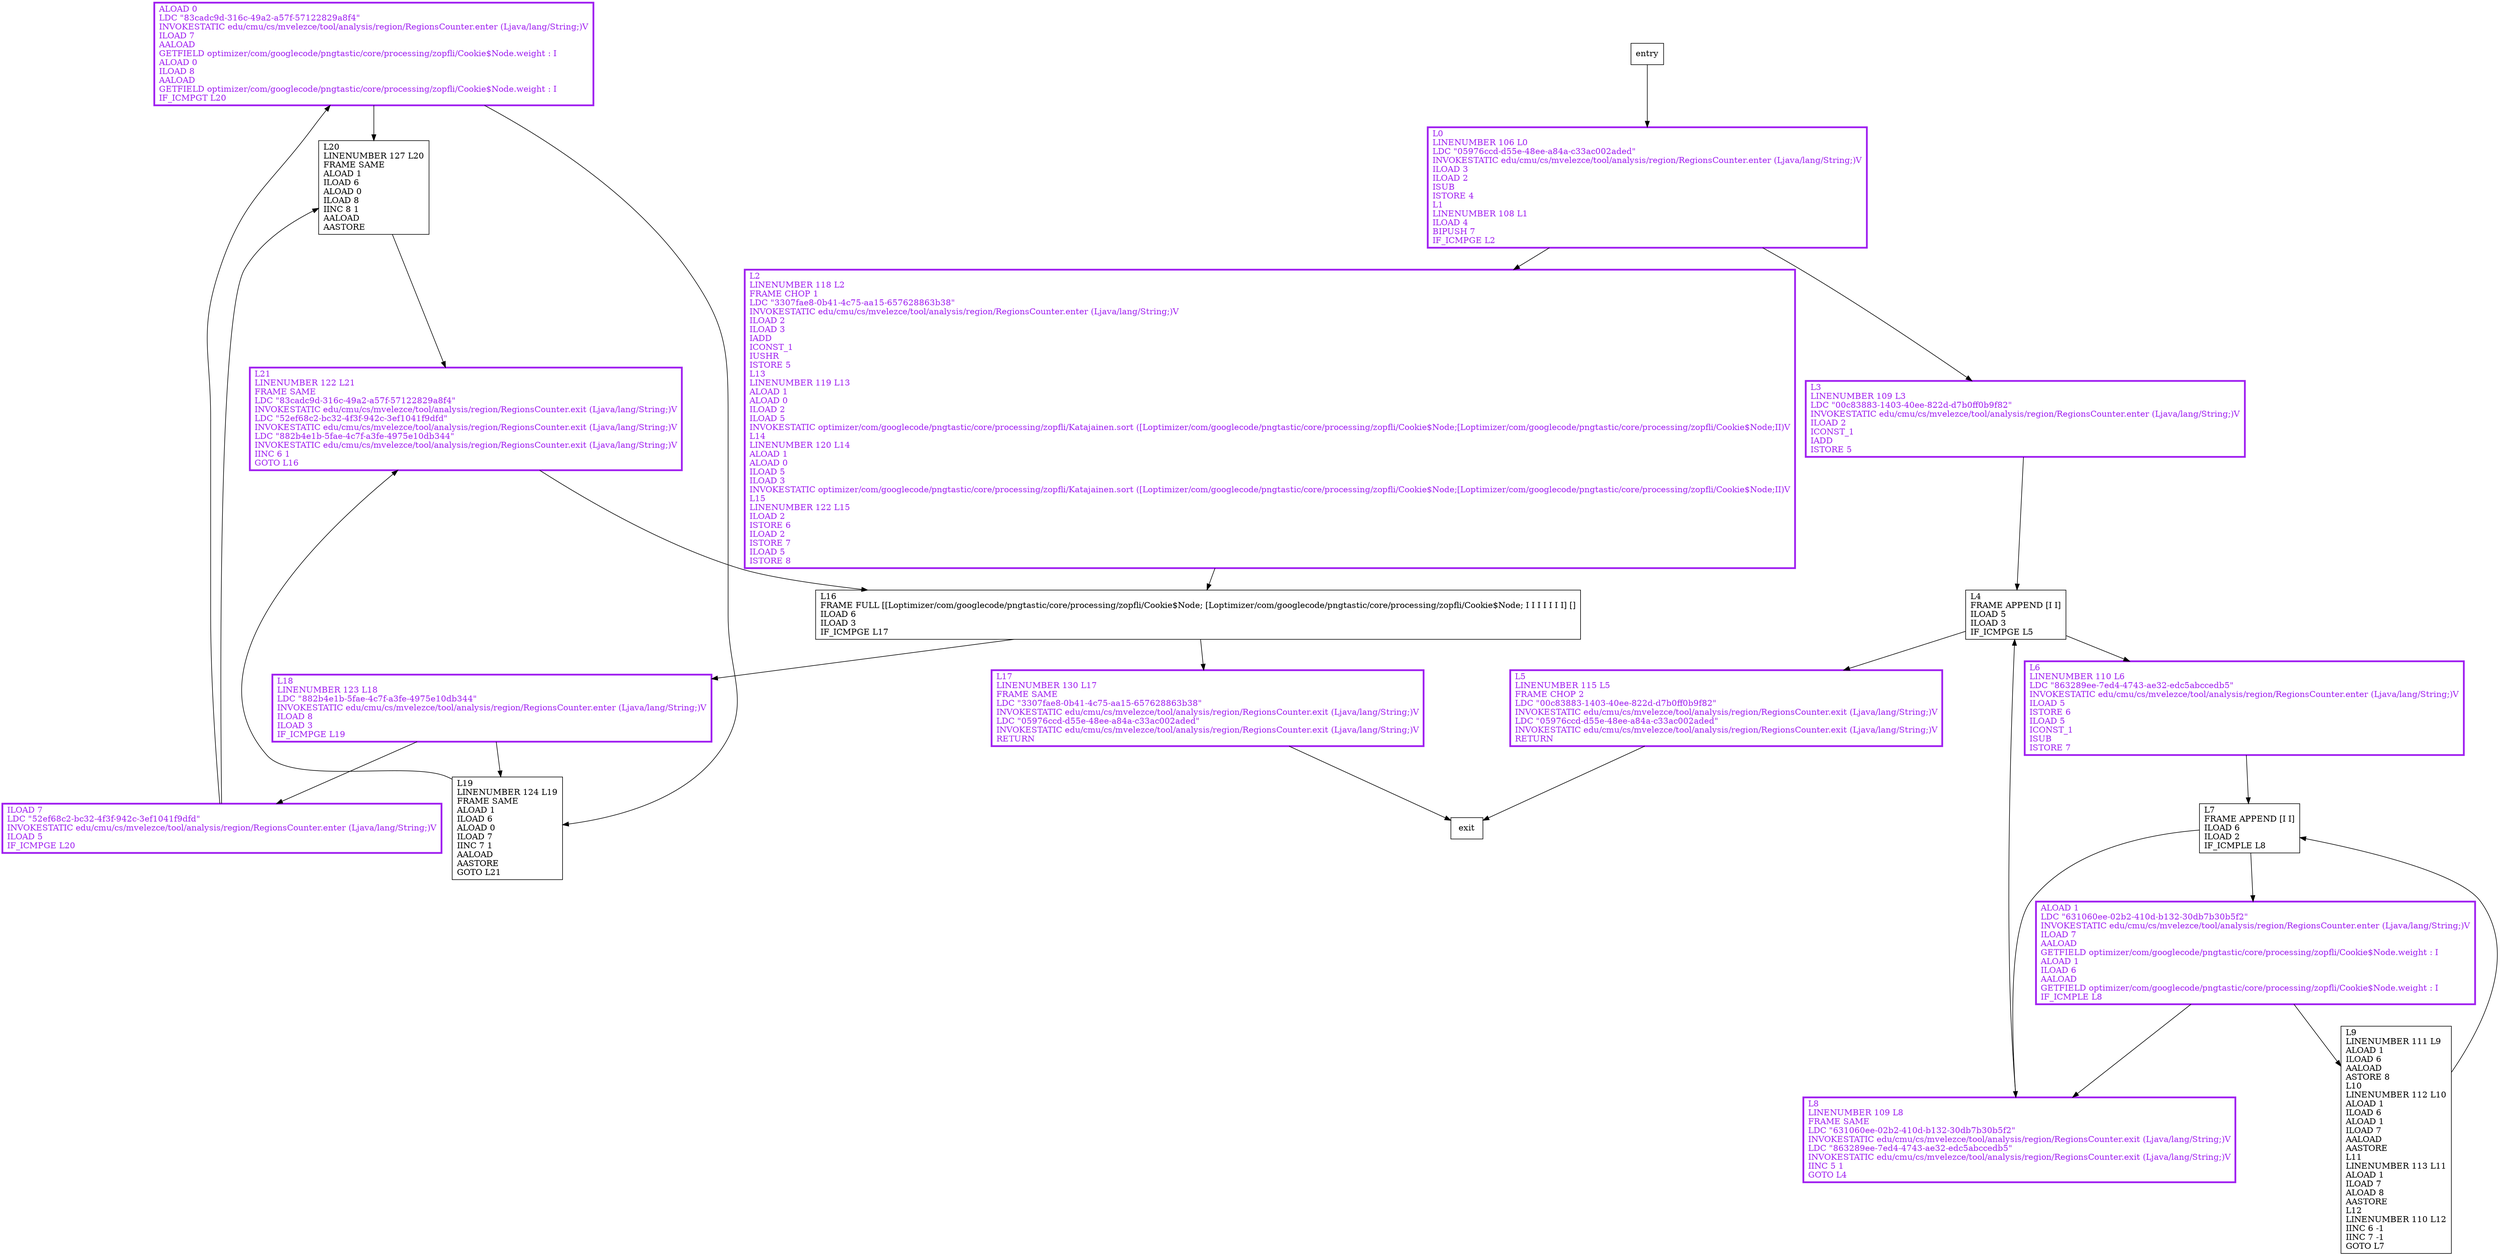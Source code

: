 digraph sort {
node [shape=record];
1393823698 [label="ALOAD 0\lLDC \"83cadc9d-316c-49a2-a57f-57122829a8f4\"\lINVOKESTATIC edu/cmu/cs/mvelezce/tool/analysis/region/RegionsCounter.enter (Ljava/lang/String;)V\lILOAD 7\lAALOAD\lGETFIELD optimizer/com/googlecode/pngtastic/core/processing/zopfli/Cookie$Node.weight : I\lALOAD 0\lILOAD 8\lAALOAD\lGETFIELD optimizer/com/googlecode/pngtastic/core/processing/zopfli/Cookie$Node.weight : I\lIF_ICMPGT L20\l"];
1906452256 [label="ALOAD 1\lLDC \"631060ee-02b2-410d-b132-30db7b30b5f2\"\lINVOKESTATIC edu/cmu/cs/mvelezce/tool/analysis/region/RegionsCounter.enter (Ljava/lang/String;)V\lILOAD 7\lAALOAD\lGETFIELD optimizer/com/googlecode/pngtastic/core/processing/zopfli/Cookie$Node.weight : I\lALOAD 1\lILOAD 6\lAALOAD\lGETFIELD optimizer/com/googlecode/pngtastic/core/processing/zopfli/Cookie$Node.weight : I\lIF_ICMPLE L8\l"];
886040209 [label="ILOAD 7\lLDC \"52ef68c2-bc32-4f3f-942c-3ef1041f9dfd\"\lINVOKESTATIC edu/cmu/cs/mvelezce/tool/analysis/region/RegionsCounter.enter (Ljava/lang/String;)V\lILOAD 5\lIF_ICMPGE L20\l"];
770174959 [label="L20\lLINENUMBER 127 L20\lFRAME SAME\lALOAD 1\lILOAD 6\lALOAD 0\lILOAD 8\lIINC 8 1\lAALOAD\lAASTORE\l"];
1822255034 [label="L8\lLINENUMBER 109 L8\lFRAME SAME\lLDC \"631060ee-02b2-410d-b132-30db7b30b5f2\"\lINVOKESTATIC edu/cmu/cs/mvelezce/tool/analysis/region/RegionsCounter.exit (Ljava/lang/String;)V\lLDC \"863289ee-7ed4-4743-ae32-edc5abccedb5\"\lINVOKESTATIC edu/cmu/cs/mvelezce/tool/analysis/region/RegionsCounter.exit (Ljava/lang/String;)V\lIINC 5 1\lGOTO L4\l"];
109307465 [label="L17\lLINENUMBER 130 L17\lFRAME SAME\lLDC \"3307fae8-0b41-4c75-aa15-657628863b38\"\lINVOKESTATIC edu/cmu/cs/mvelezce/tool/analysis/region/RegionsCounter.exit (Ljava/lang/String;)V\lLDC \"05976ccd-d55e-48ee-a84a-c33ac002aded\"\lINVOKESTATIC edu/cmu/cs/mvelezce/tool/analysis/region/RegionsCounter.exit (Ljava/lang/String;)V\lRETURN\l"];
933116982 [label="L16\lFRAME FULL [[Loptimizer/com/googlecode/pngtastic/core/processing/zopfli/Cookie$Node; [Loptimizer/com/googlecode/pngtastic/core/processing/zopfli/Cookie$Node; I I I I I I I] []\lILOAD 6\lILOAD 3\lIF_ICMPGE L17\l"];
279443018 [label="L19\lLINENUMBER 124 L19\lFRAME SAME\lALOAD 1\lILOAD 6\lALOAD 0\lILOAD 7\lIINC 7 1\lAALOAD\lAASTORE\lGOTO L21\l"];
606815938 [label="L2\lLINENUMBER 118 L2\lFRAME CHOP 1\lLDC \"3307fae8-0b41-4c75-aa15-657628863b38\"\lINVOKESTATIC edu/cmu/cs/mvelezce/tool/analysis/region/RegionsCounter.enter (Ljava/lang/String;)V\lILOAD 2\lILOAD 3\lIADD\lICONST_1\lIUSHR\lISTORE 5\lL13\lLINENUMBER 119 L13\lALOAD 1\lALOAD 0\lILOAD 2\lILOAD 5\lINVOKESTATIC optimizer/com/googlecode/pngtastic/core/processing/zopfli/Katajainen.sort ([Loptimizer/com/googlecode/pngtastic/core/processing/zopfli/Cookie$Node;[Loptimizer/com/googlecode/pngtastic/core/processing/zopfli/Cookie$Node;II)V\lL14\lLINENUMBER 120 L14\lALOAD 1\lALOAD 0\lILOAD 5\lILOAD 3\lINVOKESTATIC optimizer/com/googlecode/pngtastic/core/processing/zopfli/Katajainen.sort ([Loptimizer/com/googlecode/pngtastic/core/processing/zopfli/Cookie$Node;[Loptimizer/com/googlecode/pngtastic/core/processing/zopfli/Cookie$Node;II)V\lL15\lLINENUMBER 122 L15\lILOAD 2\lISTORE 6\lILOAD 2\lISTORE 7\lILOAD 5\lISTORE 8\l"];
2010992630 [label="L3\lLINENUMBER 109 L3\lLDC \"00c83883-1403-40ee-822d-d7b0ff0b9f82\"\lINVOKESTATIC edu/cmu/cs/mvelezce/tool/analysis/region/RegionsCounter.enter (Ljava/lang/String;)V\lILOAD 2\lICONST_1\lIADD\lISTORE 5\l"];
1719158401 [label="L4\lFRAME APPEND [I I]\lILOAD 5\lILOAD 3\lIF_ICMPGE L5\l"];
903399197 [label="L5\lLINENUMBER 115 L5\lFRAME CHOP 2\lLDC \"00c83883-1403-40ee-822d-d7b0ff0b9f82\"\lINVOKESTATIC edu/cmu/cs/mvelezce/tool/analysis/region/RegionsCounter.exit (Ljava/lang/String;)V\lLDC \"05976ccd-d55e-48ee-a84a-c33ac002aded\"\lINVOKESTATIC edu/cmu/cs/mvelezce/tool/analysis/region/RegionsCounter.exit (Ljava/lang/String;)V\lRETURN\l"];
1642024375 [label="L7\lFRAME APPEND [I I]\lILOAD 6\lILOAD 2\lIF_ICMPLE L8\l"];
104085161 [label="L0\lLINENUMBER 106 L0\lLDC \"05976ccd-d55e-48ee-a84a-c33ac002aded\"\lINVOKESTATIC edu/cmu/cs/mvelezce/tool/analysis/region/RegionsCounter.enter (Ljava/lang/String;)V\lILOAD 3\lILOAD 2\lISUB\lISTORE 4\lL1\lLINENUMBER 108 L1\lILOAD 4\lBIPUSH 7\lIF_ICMPGE L2\l"];
185507945 [label="L18\lLINENUMBER 123 L18\lLDC \"882b4e1b-5fae-4c7f-a3fe-4975e10db344\"\lINVOKESTATIC edu/cmu/cs/mvelezce/tool/analysis/region/RegionsCounter.enter (Ljava/lang/String;)V\lILOAD 8\lILOAD 3\lIF_ICMPGE L19\l"];
45213222 [label="L9\lLINENUMBER 111 L9\lALOAD 1\lILOAD 6\lAALOAD\lASTORE 8\lL10\lLINENUMBER 112 L10\lALOAD 1\lILOAD 6\lALOAD 1\lILOAD 7\lAALOAD\lAASTORE\lL11\lLINENUMBER 113 L11\lALOAD 1\lILOAD 7\lALOAD 8\lAASTORE\lL12\lLINENUMBER 110 L12\lIINC 6 -1\lIINC 7 -1\lGOTO L7\l"];
318652017 [label="L6\lLINENUMBER 110 L6\lLDC \"863289ee-7ed4-4743-ae32-edc5abccedb5\"\lINVOKESTATIC edu/cmu/cs/mvelezce/tool/analysis/region/RegionsCounter.enter (Ljava/lang/String;)V\lILOAD 5\lISTORE 6\lILOAD 5\lICONST_1\lISUB\lISTORE 7\l"];
2091820636 [label="L21\lLINENUMBER 122 L21\lFRAME SAME\lLDC \"83cadc9d-316c-49a2-a57f-57122829a8f4\"\lINVOKESTATIC edu/cmu/cs/mvelezce/tool/analysis/region/RegionsCounter.exit (Ljava/lang/String;)V\lLDC \"52ef68c2-bc32-4f3f-942c-3ef1041f9dfd\"\lINVOKESTATIC edu/cmu/cs/mvelezce/tool/analysis/region/RegionsCounter.exit (Ljava/lang/String;)V\lLDC \"882b4e1b-5fae-4c7f-a3fe-4975e10db344\"\lINVOKESTATIC edu/cmu/cs/mvelezce/tool/analysis/region/RegionsCounter.exit (Ljava/lang/String;)V\lIINC 6 1\lGOTO L16\l"];
entry;
exit;
1393823698 -> 770174959;
1393823698 -> 279443018;
1906452256 -> 1822255034;
1906452256 -> 45213222;
886040209 -> 1393823698;
886040209 -> 770174959;
770174959 -> 2091820636;
1822255034 -> 1719158401;
109307465 -> exit;
933116982 -> 185507945;
933116982 -> 109307465;
279443018 -> 2091820636;
606815938 -> 933116982;
2010992630 -> 1719158401;
1719158401 -> 318652017;
1719158401 -> 903399197;
903399197 -> exit;
entry -> 104085161;
1642024375 -> 1906452256;
1642024375 -> 1822255034;
104085161 -> 606815938;
104085161 -> 2010992630;
185507945 -> 886040209;
185507945 -> 279443018;
45213222 -> 1642024375;
318652017 -> 1642024375;
2091820636 -> 933116982;
1393823698[fontcolor="purple", penwidth=3, color="purple"];
1906452256[fontcolor="purple", penwidth=3, color="purple"];
886040209[fontcolor="purple", penwidth=3, color="purple"];
104085161[fontcolor="purple", penwidth=3, color="purple"];
185507945[fontcolor="purple", penwidth=3, color="purple"];
1822255034[fontcolor="purple", penwidth=3, color="purple"];
109307465[fontcolor="purple", penwidth=3, color="purple"];
606815938[fontcolor="purple", penwidth=3, color="purple"];
318652017[fontcolor="purple", penwidth=3, color="purple"];
2010992630[fontcolor="purple", penwidth=3, color="purple"];
2091820636[fontcolor="purple", penwidth=3, color="purple"];
903399197[fontcolor="purple", penwidth=3, color="purple"];
}

